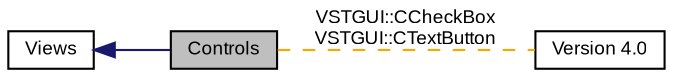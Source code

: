 digraph "Controls"
{
  bgcolor="transparent";
  edge [fontname="Arial",fontsize="9",labelfontname="Arial",labelfontsize="9"];
  node [fontname="Arial",fontsize="9",shape=record];
  rankdir=LR;
  Node1 [label="Views",height=0.2,width=0.4,color="black",URL="$group__views.html"];
  Node2 [label="Version 4.0",height=0.2,width=0.4,color="black",URL="$group__new__in__4__0.html"];
  Node0 [label="Controls",height=0.2,width=0.4,color="black", fillcolor="grey75", style="filled" fontcolor="black"];
  Node1->Node0 [shape=plaintext, color="midnightblue", dir="back", style="solid"];
  Node0->Node2 [shape=plaintext, label="VSTGUI::CCheckBox\nVSTGUI::CTextButton", color="orange", dir="none", style="dashed"];
}
